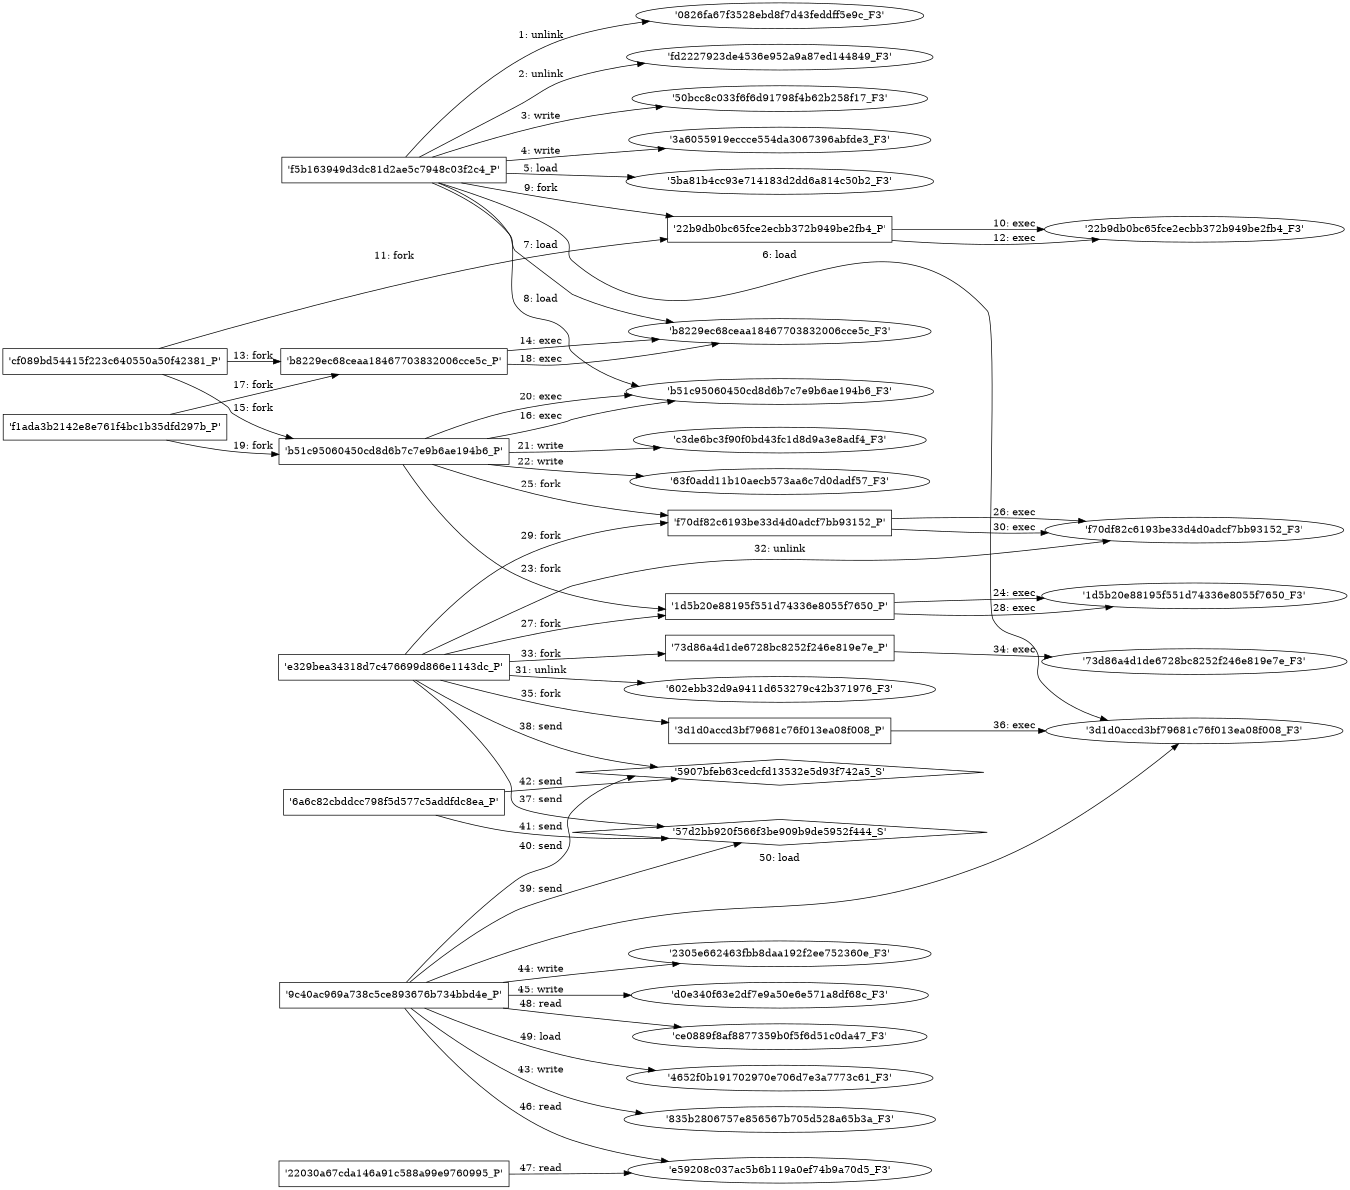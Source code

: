 digraph "D:\Learning\Paper\apt\基于CTI的攻击预警\Dataset\攻击图\ASGfromALLCTI\Hidden App Malware Found on Google Play.dot" {
rankdir="LR"
size="9"
fixedsize="false"
splines="true"
nodesep=0.3
ranksep=0
fontsize=10
overlap="scalexy"
engine= "neato"
	"'0826fa67f3528ebd8f7d43feddff5e9c_F3'" [node_type=file shape=ellipse]
	"'f5b163949d3dc81d2ae5c7948c03f2c4_P'" [node_type=Process shape=box]
	"'f5b163949d3dc81d2ae5c7948c03f2c4_P'" -> "'0826fa67f3528ebd8f7d43feddff5e9c_F3'" [label="1: unlink"]
	"'fd2227923de4536e952a9a87ed144849_F3'" [node_type=file shape=ellipse]
	"'f5b163949d3dc81d2ae5c7948c03f2c4_P'" [node_type=Process shape=box]
	"'f5b163949d3dc81d2ae5c7948c03f2c4_P'" -> "'fd2227923de4536e952a9a87ed144849_F3'" [label="2: unlink"]
	"'50bcc8c033f6f6d91798f4b62b258f17_F3'" [node_type=file shape=ellipse]
	"'f5b163949d3dc81d2ae5c7948c03f2c4_P'" [node_type=Process shape=box]
	"'f5b163949d3dc81d2ae5c7948c03f2c4_P'" -> "'50bcc8c033f6f6d91798f4b62b258f17_F3'" [label="3: write"]
	"'3a6055919eccce554da3067396abfde3_F3'" [node_type=file shape=ellipse]
	"'f5b163949d3dc81d2ae5c7948c03f2c4_P'" [node_type=Process shape=box]
	"'f5b163949d3dc81d2ae5c7948c03f2c4_P'" -> "'3a6055919eccce554da3067396abfde3_F3'" [label="4: write"]
	"'5ba81b4cc93e714183d2dd6a814c50b2_F3'" [node_type=file shape=ellipse]
	"'f5b163949d3dc81d2ae5c7948c03f2c4_P'" [node_type=Process shape=box]
	"'f5b163949d3dc81d2ae5c7948c03f2c4_P'" -> "'5ba81b4cc93e714183d2dd6a814c50b2_F3'" [label="5: load"]
	"'3d1d0accd3bf79681c76f013ea08f008_F3'" [node_type=file shape=ellipse]
	"'f5b163949d3dc81d2ae5c7948c03f2c4_P'" [node_type=Process shape=box]
	"'f5b163949d3dc81d2ae5c7948c03f2c4_P'" -> "'3d1d0accd3bf79681c76f013ea08f008_F3'" [label="6: load"]
	"'b8229ec68ceaa18467703832006cce5c_F3'" [node_type=file shape=ellipse]
	"'f5b163949d3dc81d2ae5c7948c03f2c4_P'" [node_type=Process shape=box]
	"'f5b163949d3dc81d2ae5c7948c03f2c4_P'" -> "'b8229ec68ceaa18467703832006cce5c_F3'" [label="7: load"]
	"'b51c95060450cd8d6b7c7e9b6ae194b6_F3'" [node_type=file shape=ellipse]
	"'f5b163949d3dc81d2ae5c7948c03f2c4_P'" [node_type=Process shape=box]
	"'f5b163949d3dc81d2ae5c7948c03f2c4_P'" -> "'b51c95060450cd8d6b7c7e9b6ae194b6_F3'" [label="8: load"]
	"'f5b163949d3dc81d2ae5c7948c03f2c4_P'" [node_type=Process shape=box]
	"'22b9db0bc65fce2ecbb372b949be2fb4_P'" [node_type=Process shape=box]
	"'f5b163949d3dc81d2ae5c7948c03f2c4_P'" -> "'22b9db0bc65fce2ecbb372b949be2fb4_P'" [label="9: fork"]
	"'22b9db0bc65fce2ecbb372b949be2fb4_P'" [node_type=Process shape=box]
	"'22b9db0bc65fce2ecbb372b949be2fb4_F3'" [node_type=File shape=ellipse]
	"'22b9db0bc65fce2ecbb372b949be2fb4_P'" -> "'22b9db0bc65fce2ecbb372b949be2fb4_F3'" [label="10: exec"]
	"'cf089bd54415f223c640550a50f42381_P'" [node_type=Process shape=box]
	"'22b9db0bc65fce2ecbb372b949be2fb4_P'" [node_type=Process shape=box]
	"'cf089bd54415f223c640550a50f42381_P'" -> "'22b9db0bc65fce2ecbb372b949be2fb4_P'" [label="11: fork"]
	"'22b9db0bc65fce2ecbb372b949be2fb4_P'" [node_type=Process shape=box]
	"'22b9db0bc65fce2ecbb372b949be2fb4_F3'" [node_type=File shape=ellipse]
	"'22b9db0bc65fce2ecbb372b949be2fb4_P'" -> "'22b9db0bc65fce2ecbb372b949be2fb4_F3'" [label="12: exec"]
	"'cf089bd54415f223c640550a50f42381_P'" [node_type=Process shape=box]
	"'b8229ec68ceaa18467703832006cce5c_P'" [node_type=Process shape=box]
	"'cf089bd54415f223c640550a50f42381_P'" -> "'b8229ec68ceaa18467703832006cce5c_P'" [label="13: fork"]
	"'b8229ec68ceaa18467703832006cce5c_P'" [node_type=Process shape=box]
	"'b8229ec68ceaa18467703832006cce5c_F3'" [node_type=File shape=ellipse]
	"'b8229ec68ceaa18467703832006cce5c_P'" -> "'b8229ec68ceaa18467703832006cce5c_F3'" [label="14: exec"]
	"'cf089bd54415f223c640550a50f42381_P'" [node_type=Process shape=box]
	"'b51c95060450cd8d6b7c7e9b6ae194b6_P'" [node_type=Process shape=box]
	"'cf089bd54415f223c640550a50f42381_P'" -> "'b51c95060450cd8d6b7c7e9b6ae194b6_P'" [label="15: fork"]
	"'b51c95060450cd8d6b7c7e9b6ae194b6_P'" [node_type=Process shape=box]
	"'b51c95060450cd8d6b7c7e9b6ae194b6_F3'" [node_type=File shape=ellipse]
	"'b51c95060450cd8d6b7c7e9b6ae194b6_P'" -> "'b51c95060450cd8d6b7c7e9b6ae194b6_F3'" [label="16: exec"]
	"'f1ada3b2142e8e761f4bc1b35dfd297b_P'" [node_type=Process shape=box]
	"'b8229ec68ceaa18467703832006cce5c_P'" [node_type=Process shape=box]
	"'f1ada3b2142e8e761f4bc1b35dfd297b_P'" -> "'b8229ec68ceaa18467703832006cce5c_P'" [label="17: fork"]
	"'b8229ec68ceaa18467703832006cce5c_P'" [node_type=Process shape=box]
	"'b8229ec68ceaa18467703832006cce5c_F3'" [node_type=File shape=ellipse]
	"'b8229ec68ceaa18467703832006cce5c_P'" -> "'b8229ec68ceaa18467703832006cce5c_F3'" [label="18: exec"]
	"'f1ada3b2142e8e761f4bc1b35dfd297b_P'" [node_type=Process shape=box]
	"'b51c95060450cd8d6b7c7e9b6ae194b6_P'" [node_type=Process shape=box]
	"'f1ada3b2142e8e761f4bc1b35dfd297b_P'" -> "'b51c95060450cd8d6b7c7e9b6ae194b6_P'" [label="19: fork"]
	"'b51c95060450cd8d6b7c7e9b6ae194b6_P'" [node_type=Process shape=box]
	"'b51c95060450cd8d6b7c7e9b6ae194b6_F3'" [node_type=File shape=ellipse]
	"'b51c95060450cd8d6b7c7e9b6ae194b6_P'" -> "'b51c95060450cd8d6b7c7e9b6ae194b6_F3'" [label="20: exec"]
	"'c3de6bc3f90f0bd43fc1d8d9a3e8adf4_F3'" [node_type=file shape=ellipse]
	"'b51c95060450cd8d6b7c7e9b6ae194b6_P'" [node_type=Process shape=box]
	"'b51c95060450cd8d6b7c7e9b6ae194b6_P'" -> "'c3de6bc3f90f0bd43fc1d8d9a3e8adf4_F3'" [label="21: write"]
	"'63f0add11b10aecb573aa6c7d0dadf57_F3'" [node_type=file shape=ellipse]
	"'b51c95060450cd8d6b7c7e9b6ae194b6_P'" [node_type=Process shape=box]
	"'b51c95060450cd8d6b7c7e9b6ae194b6_P'" -> "'63f0add11b10aecb573aa6c7d0dadf57_F3'" [label="22: write"]
	"'b51c95060450cd8d6b7c7e9b6ae194b6_P'" [node_type=Process shape=box]
	"'1d5b20e88195f551d74336e8055f7650_P'" [node_type=Process shape=box]
	"'b51c95060450cd8d6b7c7e9b6ae194b6_P'" -> "'1d5b20e88195f551d74336e8055f7650_P'" [label="23: fork"]
	"'1d5b20e88195f551d74336e8055f7650_P'" [node_type=Process shape=box]
	"'1d5b20e88195f551d74336e8055f7650_F3'" [node_type=File shape=ellipse]
	"'1d5b20e88195f551d74336e8055f7650_P'" -> "'1d5b20e88195f551d74336e8055f7650_F3'" [label="24: exec"]
	"'b51c95060450cd8d6b7c7e9b6ae194b6_P'" [node_type=Process shape=box]
	"'f70df82c6193be33d4d0adcf7bb93152_P'" [node_type=Process shape=box]
	"'b51c95060450cd8d6b7c7e9b6ae194b6_P'" -> "'f70df82c6193be33d4d0adcf7bb93152_P'" [label="25: fork"]
	"'f70df82c6193be33d4d0adcf7bb93152_P'" [node_type=Process shape=box]
	"'f70df82c6193be33d4d0adcf7bb93152_F3'" [node_type=File shape=ellipse]
	"'f70df82c6193be33d4d0adcf7bb93152_P'" -> "'f70df82c6193be33d4d0adcf7bb93152_F3'" [label="26: exec"]
	"'e329bea34318d7c476699d866e1143dc_P'" [node_type=Process shape=box]
	"'1d5b20e88195f551d74336e8055f7650_P'" [node_type=Process shape=box]
	"'e329bea34318d7c476699d866e1143dc_P'" -> "'1d5b20e88195f551d74336e8055f7650_P'" [label="27: fork"]
	"'1d5b20e88195f551d74336e8055f7650_P'" [node_type=Process shape=box]
	"'1d5b20e88195f551d74336e8055f7650_F3'" [node_type=File shape=ellipse]
	"'1d5b20e88195f551d74336e8055f7650_P'" -> "'1d5b20e88195f551d74336e8055f7650_F3'" [label="28: exec"]
	"'e329bea34318d7c476699d866e1143dc_P'" [node_type=Process shape=box]
	"'f70df82c6193be33d4d0adcf7bb93152_P'" [node_type=Process shape=box]
	"'e329bea34318d7c476699d866e1143dc_P'" -> "'f70df82c6193be33d4d0adcf7bb93152_P'" [label="29: fork"]
	"'f70df82c6193be33d4d0adcf7bb93152_P'" [node_type=Process shape=box]
	"'f70df82c6193be33d4d0adcf7bb93152_F3'" [node_type=File shape=ellipse]
	"'f70df82c6193be33d4d0adcf7bb93152_P'" -> "'f70df82c6193be33d4d0adcf7bb93152_F3'" [label="30: exec"]
	"'602ebb32d9a9411d653279c42b371976_F3'" [node_type=file shape=ellipse]
	"'e329bea34318d7c476699d866e1143dc_P'" [node_type=Process shape=box]
	"'e329bea34318d7c476699d866e1143dc_P'" -> "'602ebb32d9a9411d653279c42b371976_F3'" [label="31: unlink"]
	"'f70df82c6193be33d4d0adcf7bb93152_F3'" [node_type=file shape=ellipse]
	"'e329bea34318d7c476699d866e1143dc_P'" [node_type=Process shape=box]
	"'e329bea34318d7c476699d866e1143dc_P'" -> "'f70df82c6193be33d4d0adcf7bb93152_F3'" [label="32: unlink"]
	"'e329bea34318d7c476699d866e1143dc_P'" [node_type=Process shape=box]
	"'73d86a4d1de6728bc8252f246e819e7e_P'" [node_type=Process shape=box]
	"'e329bea34318d7c476699d866e1143dc_P'" -> "'73d86a4d1de6728bc8252f246e819e7e_P'" [label="33: fork"]
	"'73d86a4d1de6728bc8252f246e819e7e_P'" [node_type=Process shape=box]
	"'73d86a4d1de6728bc8252f246e819e7e_F3'" [node_type=File shape=ellipse]
	"'73d86a4d1de6728bc8252f246e819e7e_P'" -> "'73d86a4d1de6728bc8252f246e819e7e_F3'" [label="34: exec"]
	"'e329bea34318d7c476699d866e1143dc_P'" [node_type=Process shape=box]
	"'3d1d0accd3bf79681c76f013ea08f008_P'" [node_type=Process shape=box]
	"'e329bea34318d7c476699d866e1143dc_P'" -> "'3d1d0accd3bf79681c76f013ea08f008_P'" [label="35: fork"]
	"'3d1d0accd3bf79681c76f013ea08f008_P'" [node_type=Process shape=box]
	"'3d1d0accd3bf79681c76f013ea08f008_F3'" [node_type=File shape=ellipse]
	"'3d1d0accd3bf79681c76f013ea08f008_P'" -> "'3d1d0accd3bf79681c76f013ea08f008_F3'" [label="36: exec"]
	"'57d2bb920f566f3be909b9de5952f444_S'" [node_type=Socket shape=diamond]
	"'e329bea34318d7c476699d866e1143dc_P'" [node_type=Process shape=box]
	"'e329bea34318d7c476699d866e1143dc_P'" -> "'57d2bb920f566f3be909b9de5952f444_S'" [label="37: send"]
	"'5907bfeb63cedcfd13532e5d93f742a5_S'" [node_type=Socket shape=diamond]
	"'e329bea34318d7c476699d866e1143dc_P'" [node_type=Process shape=box]
	"'e329bea34318d7c476699d866e1143dc_P'" -> "'5907bfeb63cedcfd13532e5d93f742a5_S'" [label="38: send"]
	"'57d2bb920f566f3be909b9de5952f444_S'" [node_type=Socket shape=diamond]
	"'9c40ac969a738c5ce893676b734bbd4e_P'" [node_type=Process shape=box]
	"'9c40ac969a738c5ce893676b734bbd4e_P'" -> "'57d2bb920f566f3be909b9de5952f444_S'" [label="39: send"]
	"'5907bfeb63cedcfd13532e5d93f742a5_S'" [node_type=Socket shape=diamond]
	"'9c40ac969a738c5ce893676b734bbd4e_P'" [node_type=Process shape=box]
	"'9c40ac969a738c5ce893676b734bbd4e_P'" -> "'5907bfeb63cedcfd13532e5d93f742a5_S'" [label="40: send"]
	"'57d2bb920f566f3be909b9de5952f444_S'" [node_type=Socket shape=diamond]
	"'6a6c82cbddcc798f5d577c5addfdc8ea_P'" [node_type=Process shape=box]
	"'6a6c82cbddcc798f5d577c5addfdc8ea_P'" -> "'57d2bb920f566f3be909b9de5952f444_S'" [label="41: send"]
	"'5907bfeb63cedcfd13532e5d93f742a5_S'" [node_type=Socket shape=diamond]
	"'6a6c82cbddcc798f5d577c5addfdc8ea_P'" [node_type=Process shape=box]
	"'6a6c82cbddcc798f5d577c5addfdc8ea_P'" -> "'5907bfeb63cedcfd13532e5d93f742a5_S'" [label="42: send"]
	"'835b2806757e856567b705d528a65b3a_F3'" [node_type=file shape=ellipse]
	"'9c40ac969a738c5ce893676b734bbd4e_P'" [node_type=Process shape=box]
	"'9c40ac969a738c5ce893676b734bbd4e_P'" -> "'835b2806757e856567b705d528a65b3a_F3'" [label="43: write"]
	"'2305e662463fbb8daa192f2ee752360e_F3'" [node_type=file shape=ellipse]
	"'9c40ac969a738c5ce893676b734bbd4e_P'" [node_type=Process shape=box]
	"'9c40ac969a738c5ce893676b734bbd4e_P'" -> "'2305e662463fbb8daa192f2ee752360e_F3'" [label="44: write"]
	"'d0e340f63e2df7e9a50e6e571a8df68c_F3'" [node_type=file shape=ellipse]
	"'9c40ac969a738c5ce893676b734bbd4e_P'" [node_type=Process shape=box]
	"'9c40ac969a738c5ce893676b734bbd4e_P'" -> "'d0e340f63e2df7e9a50e6e571a8df68c_F3'" [label="45: write"]
	"'e59208c037ac5b6b119a0ef74b9a70d5_F3'" [node_type=file shape=ellipse]
	"'9c40ac969a738c5ce893676b734bbd4e_P'" [node_type=Process shape=box]
	"'9c40ac969a738c5ce893676b734bbd4e_P'" -> "'e59208c037ac5b6b119a0ef74b9a70d5_F3'" [label="46: read"]
	"'e59208c037ac5b6b119a0ef74b9a70d5_F3'" [node_type=file shape=ellipse]
	"'22030a67cda146a91c588a99e9760995_P'" [node_type=Process shape=box]
	"'22030a67cda146a91c588a99e9760995_P'" -> "'e59208c037ac5b6b119a0ef74b9a70d5_F3'" [label="47: read"]
	"'ce0889f8af8877359b0f5f6d51c0da47_F3'" [node_type=file shape=ellipse]
	"'9c40ac969a738c5ce893676b734bbd4e_P'" [node_type=Process shape=box]
	"'9c40ac969a738c5ce893676b734bbd4e_P'" -> "'ce0889f8af8877359b0f5f6d51c0da47_F3'" [label="48: read"]
	"'4652f0b191702970e706d7e3a7773c61_F3'" [node_type=file shape=ellipse]
	"'9c40ac969a738c5ce893676b734bbd4e_P'" [node_type=Process shape=box]
	"'9c40ac969a738c5ce893676b734bbd4e_P'" -> "'4652f0b191702970e706d7e3a7773c61_F3'" [label="49: load"]
	"'3d1d0accd3bf79681c76f013ea08f008_F3'" [node_type=file shape=ellipse]
	"'9c40ac969a738c5ce893676b734bbd4e_P'" [node_type=Process shape=box]
	"'9c40ac969a738c5ce893676b734bbd4e_P'" -> "'3d1d0accd3bf79681c76f013ea08f008_F3'" [label="50: load"]
}
